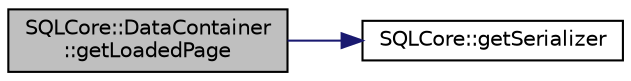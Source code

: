digraph "SQLCore::DataContainer::getLoadedPage"
{
 // LATEX_PDF_SIZE
  edge [fontname="Helvetica",fontsize="10",labelfontname="Helvetica",labelfontsize="10"];
  node [fontname="Helvetica",fontsize="10",shape=record];
  rankdir="LR";
  Node1 [label="SQLCore::DataContainer\l::getLoadedPage",height=0.2,width=0.4,color="black", fillcolor="grey75", style="filled", fontcolor="black",tooltip=" "];
  Node1 -> Node2 [color="midnightblue",fontsize="10",style="solid"];
  Node2 [label="SQLCore::getSerializer",height=0.2,width=0.4,color="black", fillcolor="white", style="filled",URL="$namespace_s_q_l_core.html#a80d5365a6d2a1d9f0dcd11cbcf461552",tooltip=" "];
}
